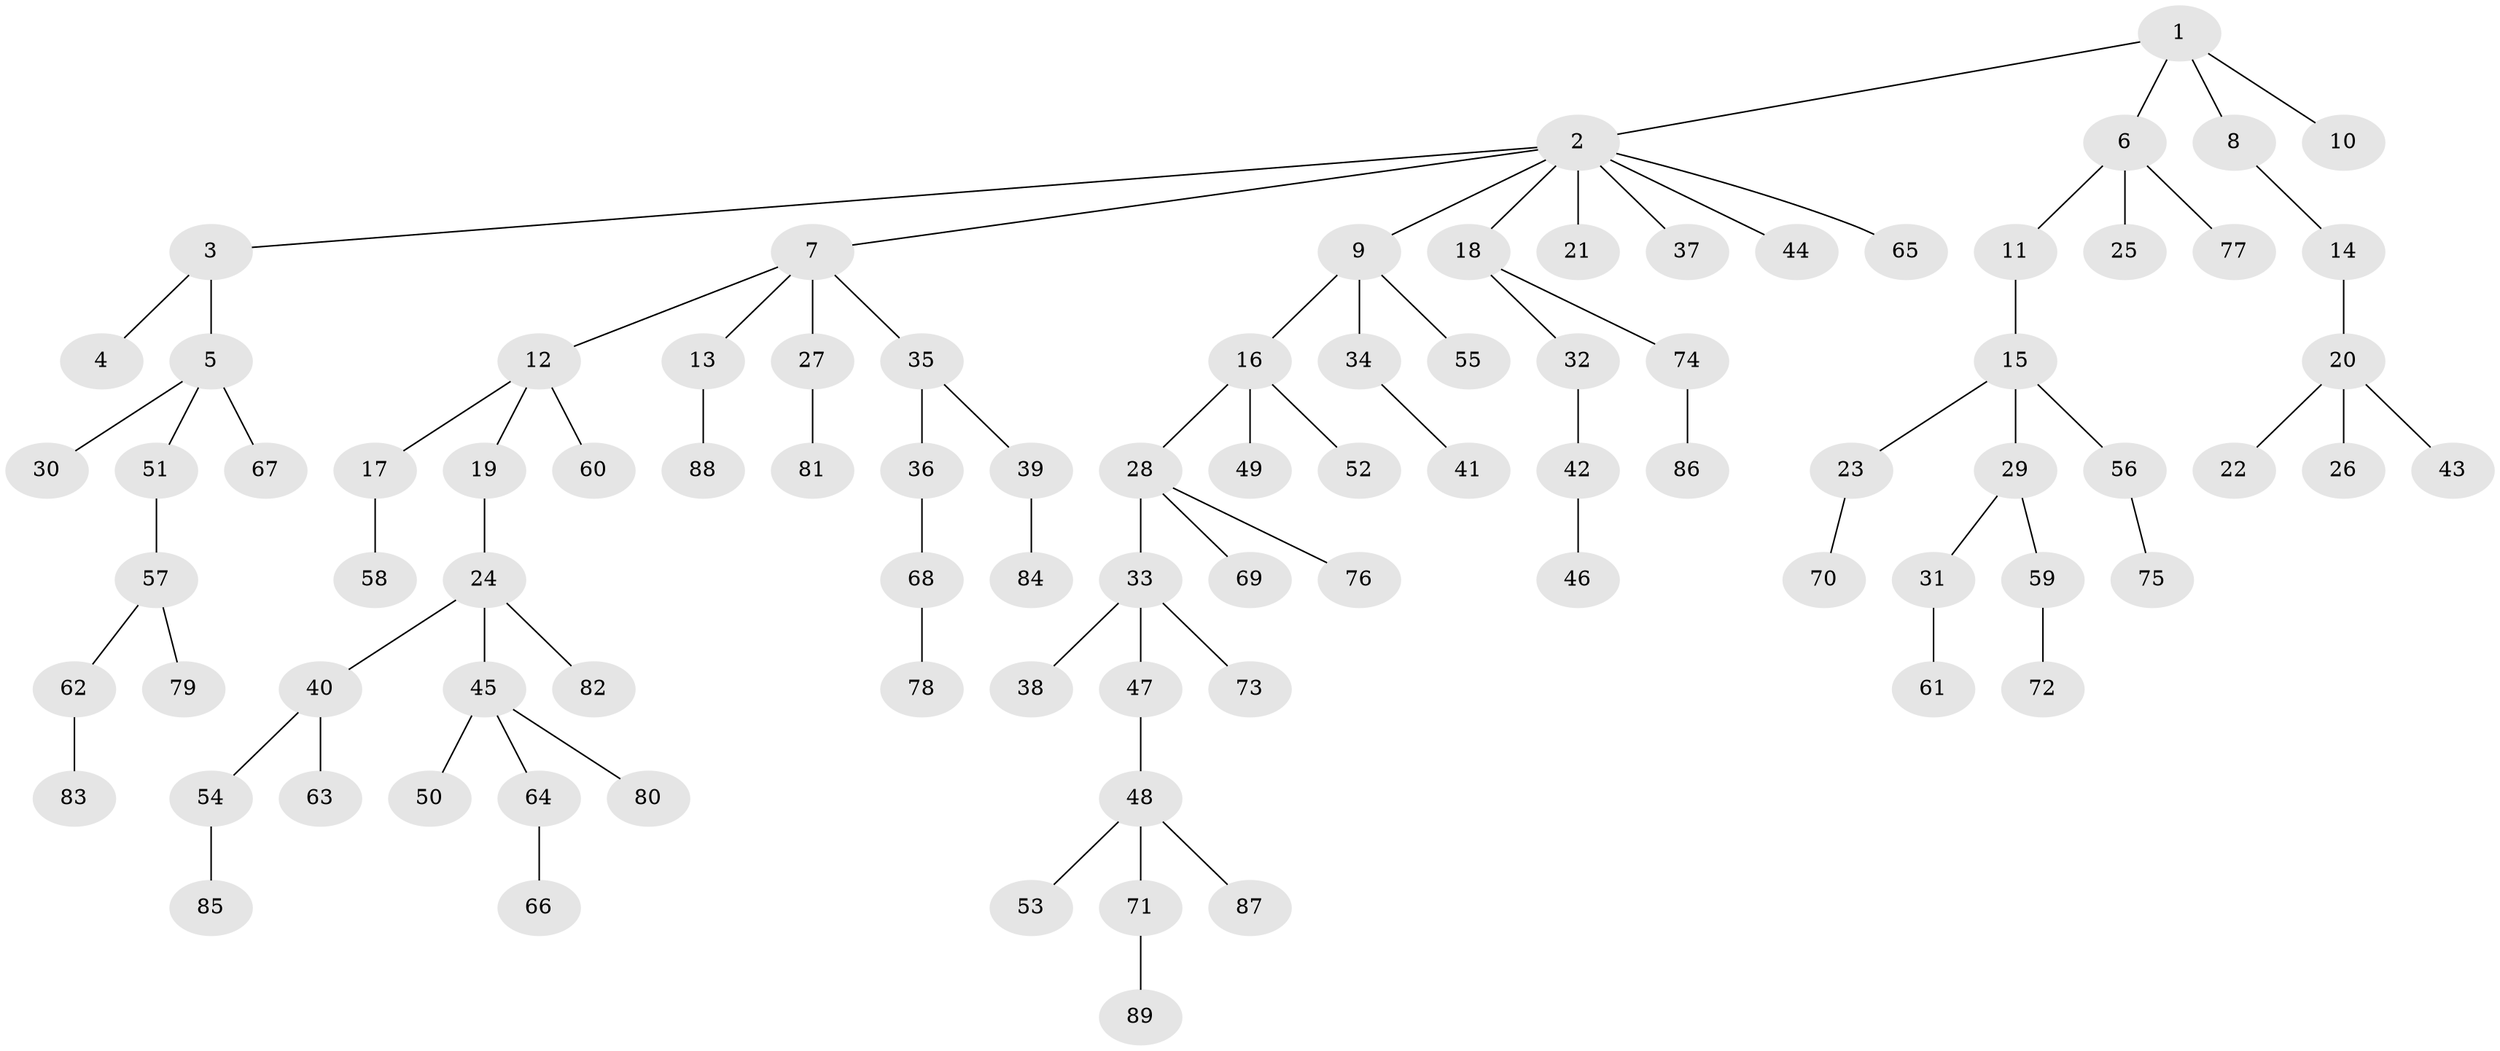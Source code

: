 // coarse degree distribution, {3: 0.24074074074074073, 8: 0.018518518518518517, 2: 0.2037037037037037, 5: 0.037037037037037035, 1: 0.5}
// Generated by graph-tools (version 1.1) at 2025/51/03/04/25 22:51:59]
// undirected, 89 vertices, 88 edges
graph export_dot {
  node [color=gray90,style=filled];
  1;
  2;
  3;
  4;
  5;
  6;
  7;
  8;
  9;
  10;
  11;
  12;
  13;
  14;
  15;
  16;
  17;
  18;
  19;
  20;
  21;
  22;
  23;
  24;
  25;
  26;
  27;
  28;
  29;
  30;
  31;
  32;
  33;
  34;
  35;
  36;
  37;
  38;
  39;
  40;
  41;
  42;
  43;
  44;
  45;
  46;
  47;
  48;
  49;
  50;
  51;
  52;
  53;
  54;
  55;
  56;
  57;
  58;
  59;
  60;
  61;
  62;
  63;
  64;
  65;
  66;
  67;
  68;
  69;
  70;
  71;
  72;
  73;
  74;
  75;
  76;
  77;
  78;
  79;
  80;
  81;
  82;
  83;
  84;
  85;
  86;
  87;
  88;
  89;
  1 -- 2;
  1 -- 6;
  1 -- 8;
  1 -- 10;
  2 -- 3;
  2 -- 7;
  2 -- 9;
  2 -- 18;
  2 -- 21;
  2 -- 37;
  2 -- 44;
  2 -- 65;
  3 -- 4;
  3 -- 5;
  5 -- 30;
  5 -- 51;
  5 -- 67;
  6 -- 11;
  6 -- 25;
  6 -- 77;
  7 -- 12;
  7 -- 13;
  7 -- 27;
  7 -- 35;
  8 -- 14;
  9 -- 16;
  9 -- 34;
  9 -- 55;
  11 -- 15;
  12 -- 17;
  12 -- 19;
  12 -- 60;
  13 -- 88;
  14 -- 20;
  15 -- 23;
  15 -- 29;
  15 -- 56;
  16 -- 28;
  16 -- 49;
  16 -- 52;
  17 -- 58;
  18 -- 32;
  18 -- 74;
  19 -- 24;
  20 -- 22;
  20 -- 26;
  20 -- 43;
  23 -- 70;
  24 -- 40;
  24 -- 45;
  24 -- 82;
  27 -- 81;
  28 -- 33;
  28 -- 69;
  28 -- 76;
  29 -- 31;
  29 -- 59;
  31 -- 61;
  32 -- 42;
  33 -- 38;
  33 -- 47;
  33 -- 73;
  34 -- 41;
  35 -- 36;
  35 -- 39;
  36 -- 68;
  39 -- 84;
  40 -- 54;
  40 -- 63;
  42 -- 46;
  45 -- 50;
  45 -- 64;
  45 -- 80;
  47 -- 48;
  48 -- 53;
  48 -- 71;
  48 -- 87;
  51 -- 57;
  54 -- 85;
  56 -- 75;
  57 -- 62;
  57 -- 79;
  59 -- 72;
  62 -- 83;
  64 -- 66;
  68 -- 78;
  71 -- 89;
  74 -- 86;
}
